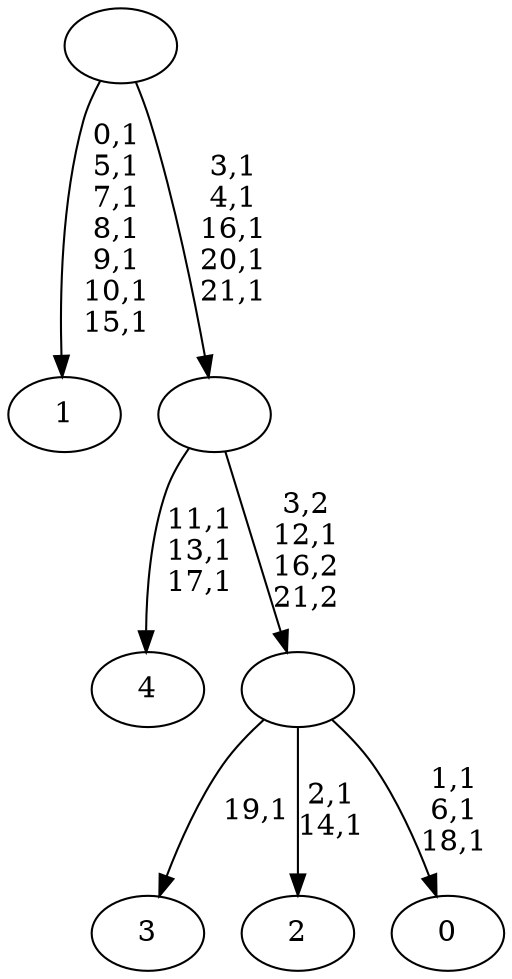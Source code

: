 digraph T {
	27 [label="4"]
	23 [label="3"]
	21 [label="2"]
	18 [label="1"]
	10 [label="0"]
	6 [label=""]
	5 [label=""]
	0 [label=""]
	6 -> 10 [label="1,1\n6,1\n18,1"]
	6 -> 21 [label="2,1\n14,1"]
	6 -> 23 [label="19,1"]
	5 -> 27 [label="11,1\n13,1\n17,1"]
	5 -> 6 [label="3,2\n12,1\n16,2\n21,2"]
	0 -> 5 [label="3,1\n4,1\n16,1\n20,1\n21,1"]
	0 -> 18 [label="0,1\n5,1\n7,1\n8,1\n9,1\n10,1\n15,1"]
}

